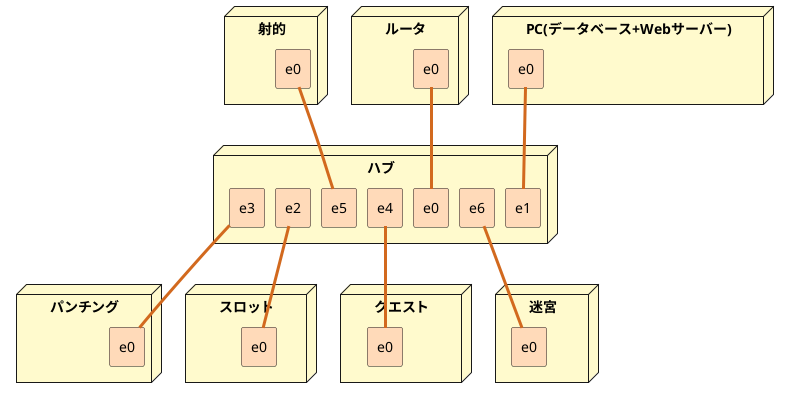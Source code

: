 
@startuml allow_mixing
top to bottom direction
skinparam backgroundColor transparent
skinparam componentStyle rectangle
skinparam nodesep 10
skinparam ranksep 100 
skinparam ArrowThickness 3
skinparam ArrowColor Chocolate
skinparam node {
  BackgroundColor LemonChiffon
}
skinparam rectangle {
  BackgroundColor PeachPuff
}
skinparam interface {
  FontStyle bold
}

' nodes
node ルータ {
  rectangle e0 as router0_e0
}
node ハブ {
  rectangle e0 as hub_e0
  rectangle e1 as hub_e1
  rectangle e2 as hub_e2
  rectangle e3 as hub_e3
  rectangle e4 as hub_e4
  rectangle e5 as hub_e5
  rectangle e6 as hub_e6
}

node PC(データベース+Webサーバー) {
  rectangle e0 as db_e0
}

node 射的 {
  rectangle e0 as syateki_e0
}
node パンチング {
  rectangle e0 as panti_e0
}
node スロット {
  rectangle e0 as slot_e0

}
node クエスト {
  rectangle e0 as gnct_e0
}
node 迷宮 {
  rectangle e0 as meikyu_e0

}
router0_e0--hub_e0
db_e0--hub_e1
syateki_e0-hub_e5
panti_e0-hub_e3
slot_e0-hub_e2
hub_e4--gnct_e0
hub_e6--meikyu_e0
hub_e3 -[hidden]- panti_e0
hub_e3 -[hidden]- slot_e0
syateki_e0-[hidden]-hub_e2

@enduml
